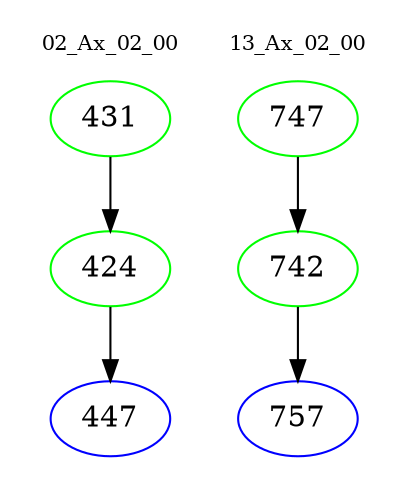 digraph{
subgraph cluster_0 {
color = white
label = "02_Ax_02_00";
fontsize=10;
T0_431 [label="431", color="green"]
T0_431 -> T0_424 [color="black"]
T0_424 [label="424", color="green"]
T0_424 -> T0_447 [color="black"]
T0_447 [label="447", color="blue"]
}
subgraph cluster_1 {
color = white
label = "13_Ax_02_00";
fontsize=10;
T1_747 [label="747", color="green"]
T1_747 -> T1_742 [color="black"]
T1_742 [label="742", color="green"]
T1_742 -> T1_757 [color="black"]
T1_757 [label="757", color="blue"]
}
}
